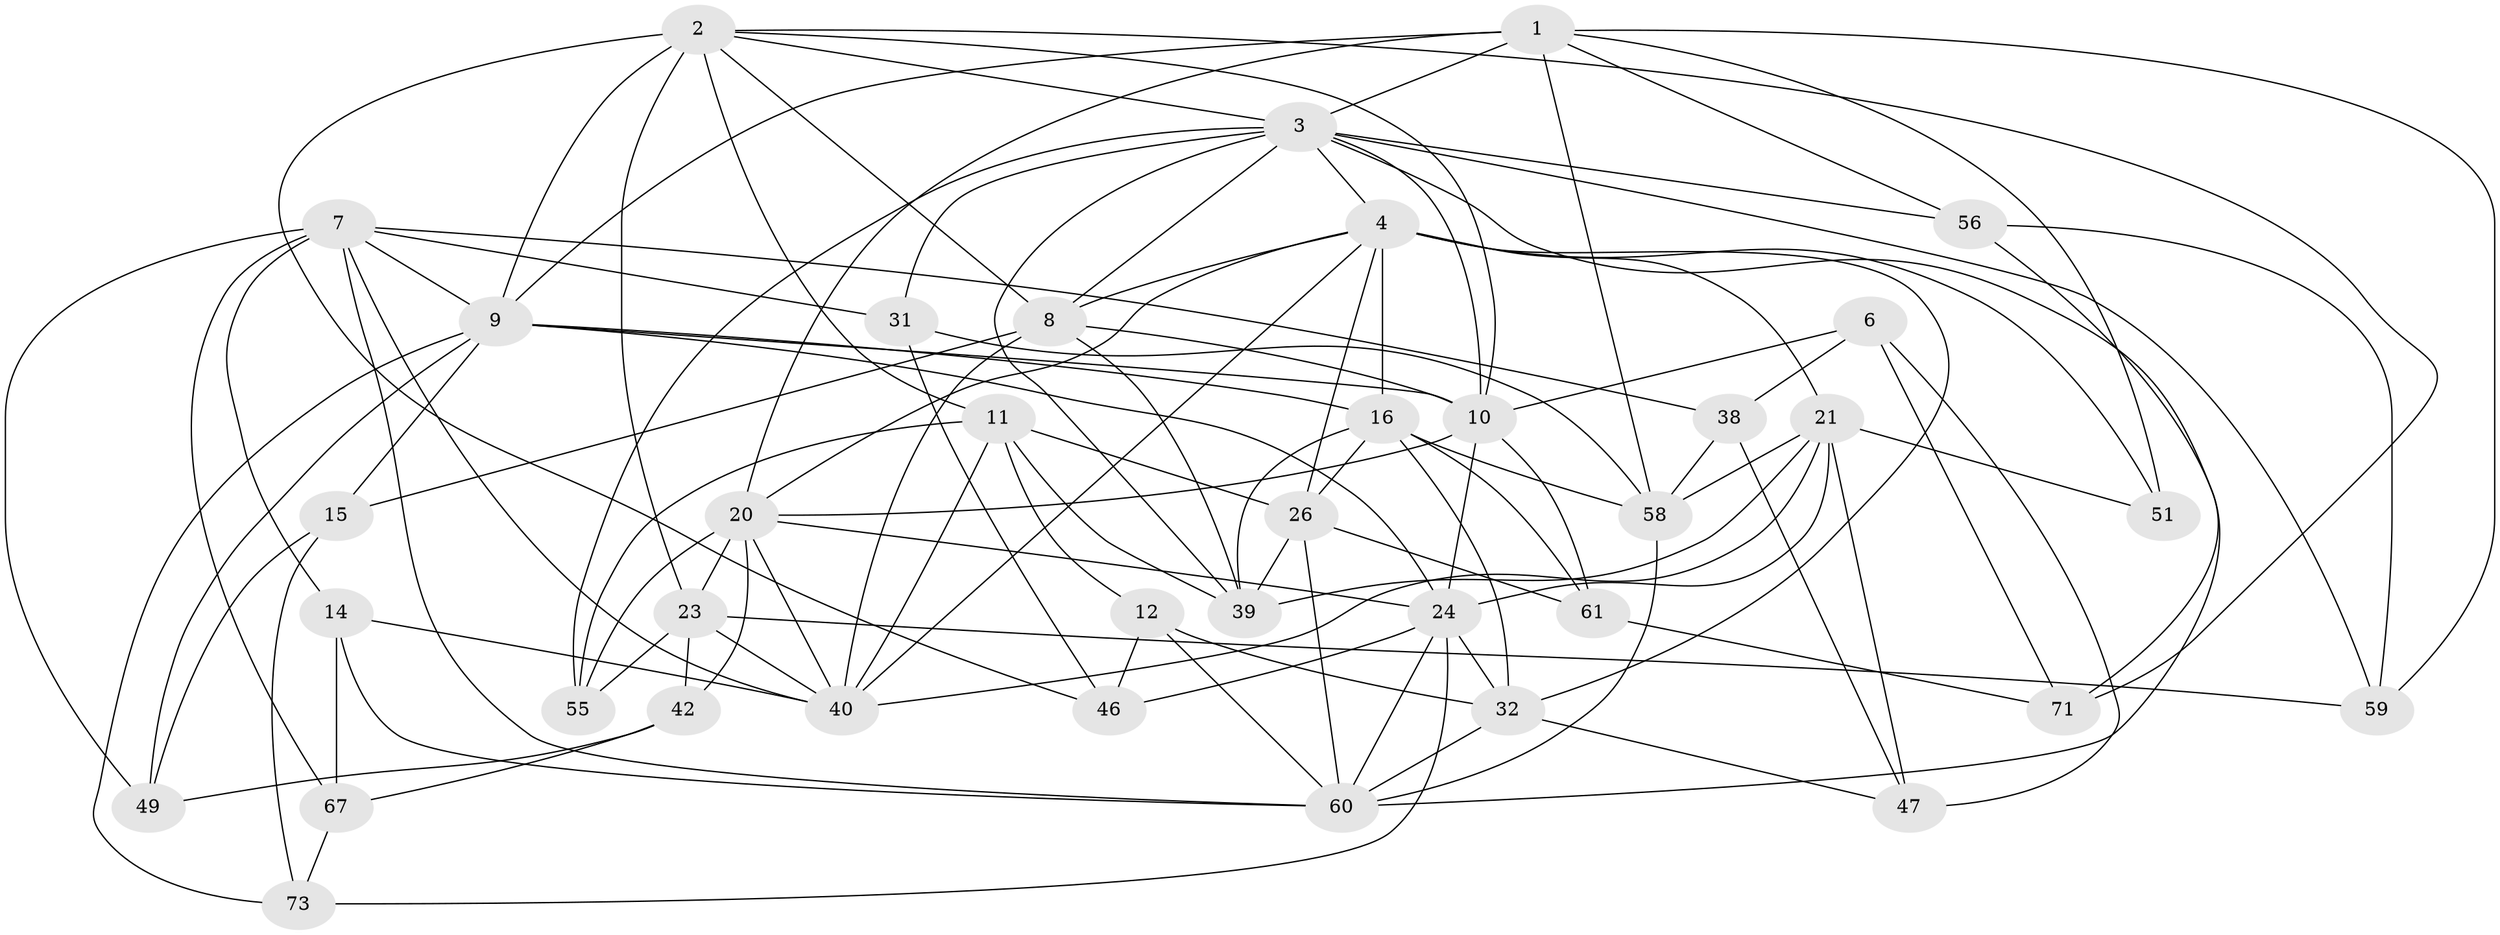 // original degree distribution, {4: 1.0}
// Generated by graph-tools (version 1.1) at 2025/16/03/09/25 04:16:37]
// undirected, 38 vertices, 110 edges
graph export_dot {
graph [start="1"]
  node [color=gray90,style=filled];
  1 [super="+27"];
  2 [super="+17"];
  3 [super="+75+18"];
  4 [super="+13+5"];
  6;
  7 [super="+43"];
  8 [super="+22"];
  9 [super="+25+30"];
  10 [super="+34"];
  11 [super="+36"];
  12;
  14;
  15;
  16 [super="+64"];
  20 [super="+35+65"];
  21 [super="+53+41"];
  23 [super="+63"];
  24 [super="+28"];
  26 [super="+57"];
  31;
  32 [super="+48"];
  38;
  39 [super="+69"];
  40 [super="+45"];
  42;
  46;
  47;
  49;
  51;
  55;
  56;
  58 [super="+68"];
  59;
  60 [super="+62+66"];
  61;
  67;
  71;
  73;
  1 -- 51;
  1 -- 56;
  1 -- 9 [weight=2];
  1 -- 3;
  1 -- 20;
  1 -- 58;
  1 -- 59;
  2 -- 46;
  2 -- 8;
  2 -- 3;
  2 -- 71;
  2 -- 23;
  2 -- 9;
  2 -- 10;
  2 -- 11;
  3 -- 8 [weight=2];
  3 -- 31;
  3 -- 10;
  3 -- 71;
  3 -- 59;
  3 -- 55;
  3 -- 56;
  3 -- 4;
  3 -- 39;
  4 -- 16 [weight=2];
  4 -- 8;
  4 -- 21 [weight=2];
  4 -- 51 [weight=2];
  4 -- 20;
  4 -- 40;
  4 -- 32;
  4 -- 26;
  6 -- 47;
  6 -- 71;
  6 -- 38;
  6 -- 10;
  7 -- 67;
  7 -- 49;
  7 -- 60;
  7 -- 38;
  7 -- 40;
  7 -- 9;
  7 -- 14;
  7 -- 31;
  8 -- 10;
  8 -- 15;
  8 -- 40;
  8 -- 39;
  9 -- 16;
  9 -- 73;
  9 -- 49;
  9 -- 10;
  9 -- 15;
  9 -- 24;
  10 -- 61;
  10 -- 20;
  10 -- 24;
  11 -- 26;
  11 -- 40;
  11 -- 12;
  11 -- 55;
  11 -- 39;
  12 -- 46;
  12 -- 32;
  12 -- 60;
  14 -- 40;
  14 -- 67;
  14 -- 60;
  15 -- 49;
  15 -- 73;
  16 -- 39;
  16 -- 26;
  16 -- 58;
  16 -- 61;
  16 -- 32;
  20 -- 42;
  20 -- 55;
  20 -- 23;
  20 -- 40;
  20 -- 24;
  21 -- 39;
  21 -- 58;
  21 -- 51;
  21 -- 47;
  21 -- 40;
  21 -- 24;
  23 -- 55;
  23 -- 42;
  23 -- 59;
  23 -- 40;
  24 -- 46;
  24 -- 32;
  24 -- 60;
  24 -- 73;
  26 -- 39;
  26 -- 60;
  26 -- 61;
  31 -- 46;
  31 -- 58;
  32 -- 60;
  32 -- 47;
  38 -- 47;
  38 -- 58;
  42 -- 67;
  42 -- 49;
  56 -- 60;
  56 -- 59;
  58 -- 60;
  61 -- 71;
  67 -- 73;
}
